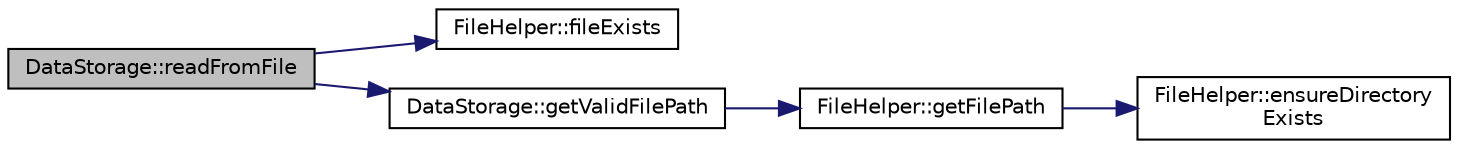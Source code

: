 digraph "DataStorage::readFromFile"
{
 // LATEX_PDF_SIZE
  edge [fontname="Helvetica",fontsize="10",labelfontname="Helvetica",labelfontsize="10"];
  node [fontname="Helvetica",fontsize="10",shape=record];
  rankdir="LR";
  Node1 [label="DataStorage::readFromFile",height=0.2,width=0.4,color="black", fillcolor="grey75", style="filled", fontcolor="black",tooltip="Reads data from the given file."];
  Node1 -> Node2 [color="midnightblue",fontsize="10",style="solid",fontname="Helvetica"];
  Node2 [label="FileHelper::fileExists",height=0.2,width=0.4,color="black", fillcolor="white", style="filled",URL="$classFileHelper.html#ad75188b2ae6098e5dae2f23cb5576341",tooltip="Verifies if a file exists at the provided path."];
  Node1 -> Node3 [color="midnightblue",fontsize="10",style="solid",fontname="Helvetica"];
  Node3 [label="DataStorage::getValidFilePath",height=0.2,width=0.4,color="black", fillcolor="white", style="filled",URL="$classDataStorage.html#a4f7c8d0fc570f9ca75609f004974fa0b",tooltip="Helper function to validate and get the file path."];
  Node3 -> Node4 [color="midnightblue",fontsize="10",style="solid",fontname="Helvetica"];
  Node4 [label="FileHelper::getFilePath",height=0.2,width=0.4,color="black", fillcolor="white", style="filled",URL="$classFileHelper.html#a8a218e5dfb2e5ec90c4180671f868af1",tooltip="Constructs the full path for a file using the current subfolder."];
  Node4 -> Node5 [color="midnightblue",fontsize="10",style="solid",fontname="Helvetica"];
  Node5 [label="FileHelper::ensureDirectory\lExists",height=0.2,width=0.4,color="black", fillcolor="white", style="filled",URL="$classFileHelper.html#a34793345599cf91e9c91e92fa6095d9e",tooltip="Makes sure the provided directory exists."];
}
